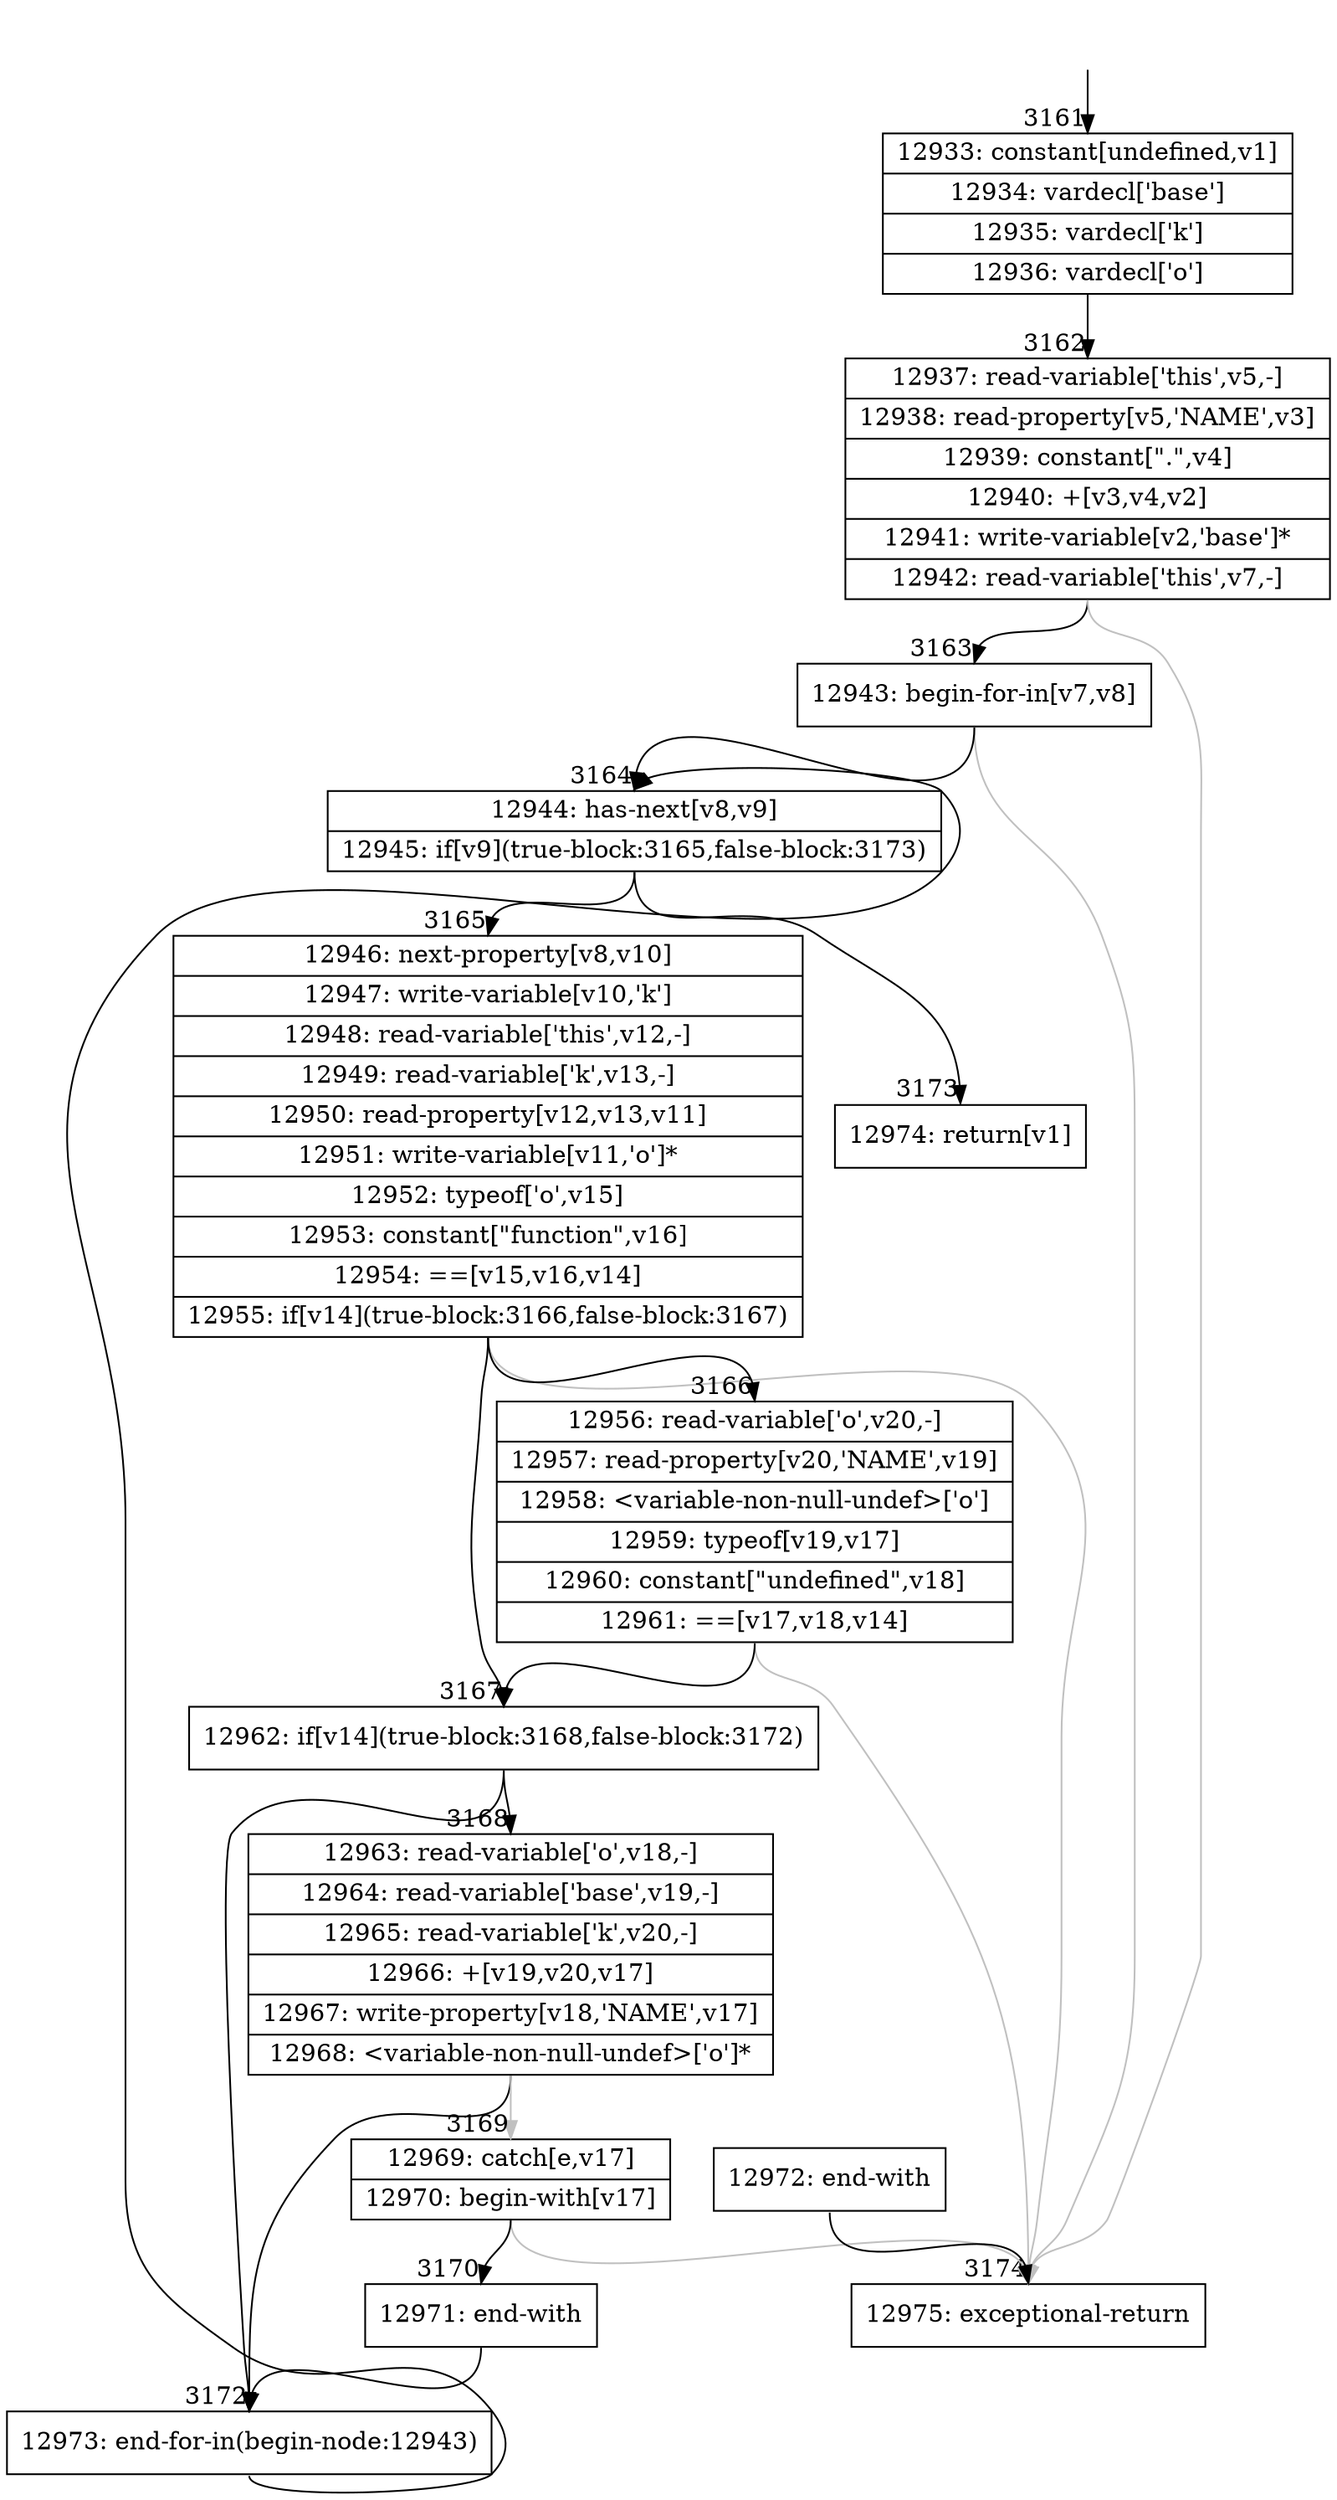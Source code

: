 digraph {
rankdir="TD"
BB_entry239[shape=none,label=""];
BB_entry239 -> BB3161 [tailport=s, headport=n, headlabel="    3161"]
BB3161 [shape=record label="{12933: constant[undefined,v1]|12934: vardecl['base']|12935: vardecl['k']|12936: vardecl['o']}" ] 
BB3161 -> BB3162 [tailport=s, headport=n, headlabel="      3162"]
BB3162 [shape=record label="{12937: read-variable['this',v5,-]|12938: read-property[v5,'NAME',v3]|12939: constant[\".\",v4]|12940: +[v3,v4,v2]|12941: write-variable[v2,'base']*|12942: read-variable['this',v7,-]}" ] 
BB3162 -> BB3163 [tailport=s, headport=n, headlabel="      3163"]
BB3162 -> BB3174 [tailport=s, headport=n, color=gray, headlabel="      3174"]
BB3163 [shape=record label="{12943: begin-for-in[v7,v8]}" ] 
BB3163 -> BB3164 [tailport=s, headport=n, headlabel="      3164"]
BB3163 -> BB3174 [tailport=s, headport=n, color=gray]
BB3164 [shape=record label="{12944: has-next[v8,v9]|12945: if[v9](true-block:3165,false-block:3173)}" ] 
BB3164 -> BB3165 [tailport=s, headport=n, headlabel="      3165"]
BB3164 -> BB3173 [tailport=s, headport=n, headlabel="      3173"]
BB3165 [shape=record label="{12946: next-property[v8,v10]|12947: write-variable[v10,'k']|12948: read-variable['this',v12,-]|12949: read-variable['k',v13,-]|12950: read-property[v12,v13,v11]|12951: write-variable[v11,'o']*|12952: typeof['o',v15]|12953: constant[\"function\",v16]|12954: ==[v15,v16,v14]|12955: if[v14](true-block:3166,false-block:3167)}" ] 
BB3165 -> BB3167 [tailport=s, headport=n, headlabel="      3167"]
BB3165 -> BB3166 [tailport=s, headport=n, headlabel="      3166"]
BB3165 -> BB3174 [tailport=s, headport=n, color=gray]
BB3166 [shape=record label="{12956: read-variable['o',v20,-]|12957: read-property[v20,'NAME',v19]|12958: \<variable-non-null-undef\>['o']|12959: typeof[v19,v17]|12960: constant[\"undefined\",v18]|12961: ==[v17,v18,v14]}" ] 
BB3166 -> BB3167 [tailport=s, headport=n]
BB3166 -> BB3174 [tailport=s, headport=n, color=gray]
BB3167 [shape=record label="{12962: if[v14](true-block:3168,false-block:3172)}" ] 
BB3167 -> BB3168 [tailport=s, headport=n, headlabel="      3168"]
BB3167 -> BB3172 [tailport=s, headport=n, headlabel="      3172"]
BB3168 [shape=record label="{12963: read-variable['o',v18,-]|12964: read-variable['base',v19,-]|12965: read-variable['k',v20,-]|12966: +[v19,v20,v17]|12967: write-property[v18,'NAME',v17]|12968: \<variable-non-null-undef\>['o']*}" ] 
BB3168 -> BB3172 [tailport=s, headport=n]
BB3168 -> BB3169 [tailport=s, headport=n, color=gray, headlabel="      3169"]
BB3169 [shape=record label="{12969: catch[e,v17]|12970: begin-with[v17]}" ] 
BB3169 -> BB3170 [tailport=s, headport=n, headlabel="      3170"]
BB3169 -> BB3174 [tailport=s, headport=n, color=gray]
BB3170 [shape=record label="{12971: end-with}" ] 
BB3170 -> BB3172 [tailport=s, headport=n]
BB3171 [shape=record label="{12972: end-with}" ] 
BB3171 -> BB3174 [tailport=s, headport=n]
BB3172 [shape=record label="{12973: end-for-in(begin-node:12943)}" ] 
BB3172 -> BB3164 [tailport=s, headport=n]
BB3173 [shape=record label="{12974: return[v1]}" ] 
BB3174 [shape=record label="{12975: exceptional-return}" ] 
//#$~ 2031
}
